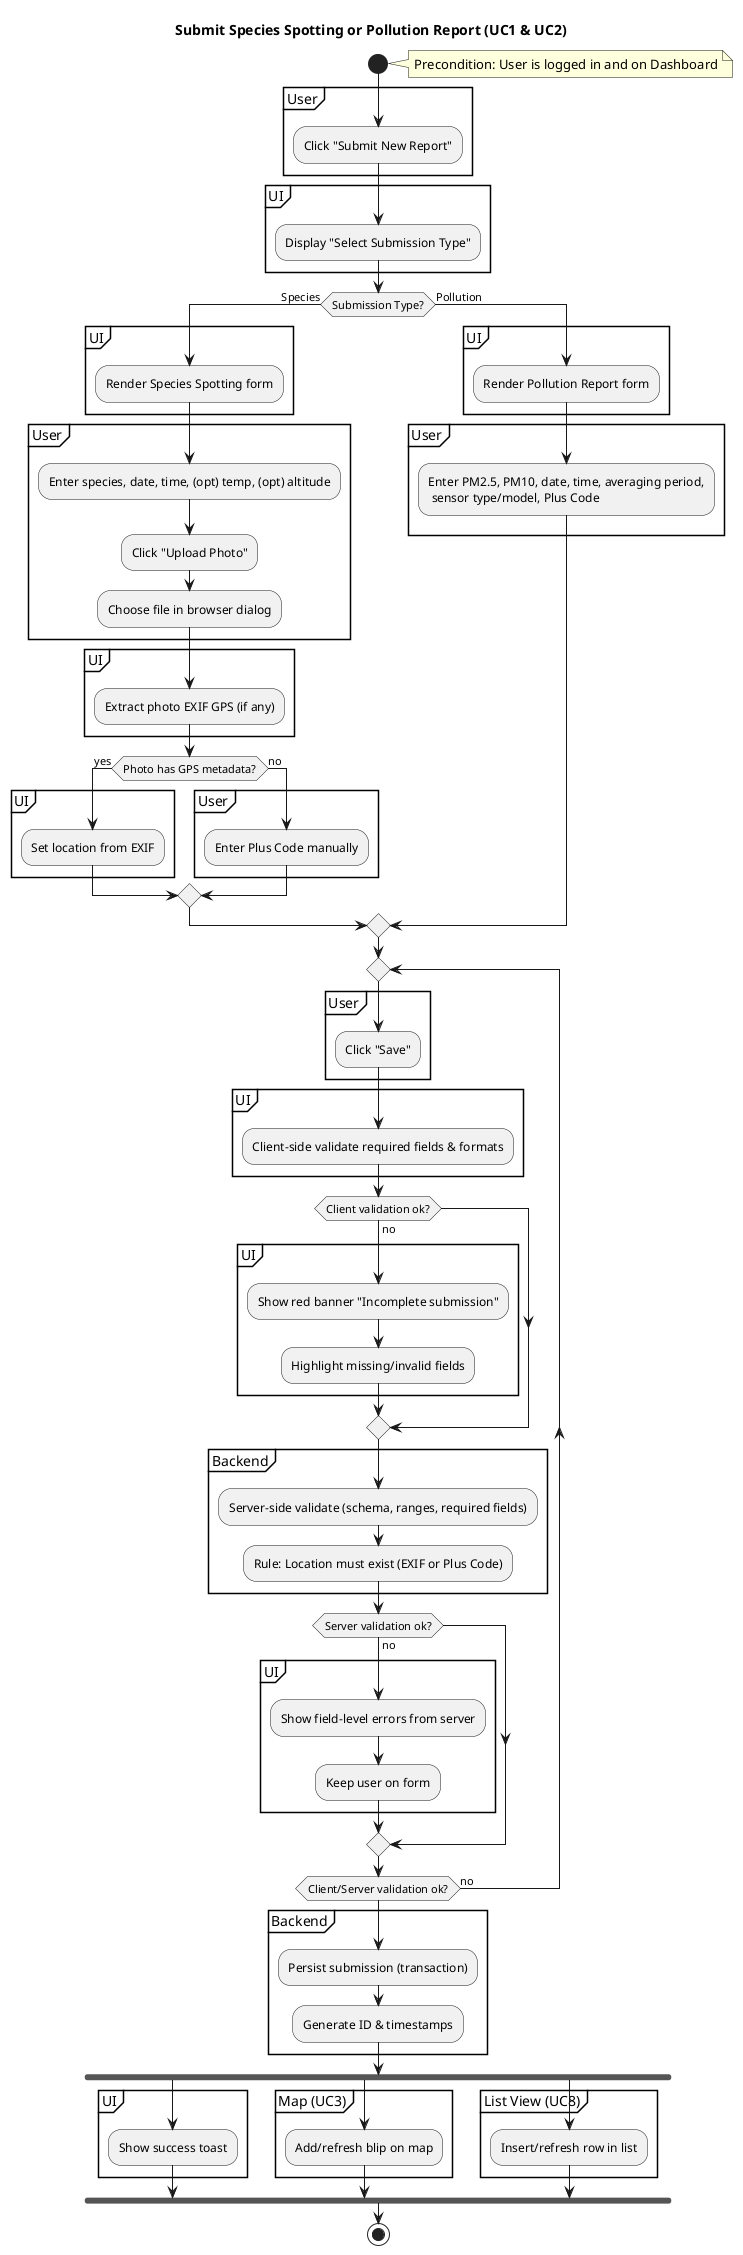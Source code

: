 @startuml
title Submit Species Spotting or Pollution Report (UC1 & UC2)

start
note right
  Precondition: User is logged in and on Dashboard
end note

partition User {
  :Click "Submit New Report";
}

partition UI {
  :Display "Select Submission Type";
}

if (Submission Type?) then (Species)
  partition UI {
    :Render Species Spotting form;
  }
  partition User {
    :Enter species, date, time, (opt) temp, (opt) altitude;
    :Click "Upload Photo";
    :Choose file in browser dialog;
  }
  partition UI {
    :Extract photo EXIF GPS (if any);
  }
  if (Photo has GPS metadata?) then (yes)
    partition UI {
      :Set location from EXIF;
    }
  else (no)
    partition User {
      :Enter Plus Code manually;
    }
  endif
else (Pollution)
  partition UI {
    :Render Pollution Report form;
  }
  partition User {
    :Enter PM2.5, PM10, date, time, averaging period,
     sensor type/model, Plus Code;
  }
endif

' ---- Validation loop (client + server) ----
repeat
  partition User {
    :Click "Save";
  }
  partition UI {
    :Client-side validate required fields & formats;
  }
  if (Client validation ok?) then (no)
    partition UI {
      :Show red banner "Incomplete submission";
      :Highlight missing/invalid fields;
    }
    ' loop continues
  endif

  partition Backend {
    :Server-side validate (schema, ranges, required fields);
    :Rule: Location must exist (EXIF or Plus Code);
  }
  if (Server validation ok?) then (no)
    partition UI {
      :Show field-level errors from server;
      :Keep user on form;
    }
  endif
repeat while (Client/Server validation ok?) is (no)
' ---- End validation loop ----

partition Backend {
  :Persist submission (transaction);
  :Generate ID & timestamps;
}

fork
  partition UI {
    :Show success toast;
  }
fork again
  partition Map (UC3) {
    :Add/refresh blip on map;
  }
fork again
  partition List View (UC8) {
    :Insert/refresh row in list;
  }
end fork

' (Optional future)
' partition Admin {
'   :Queue for moderation (if required);
' }

stop
@enduml